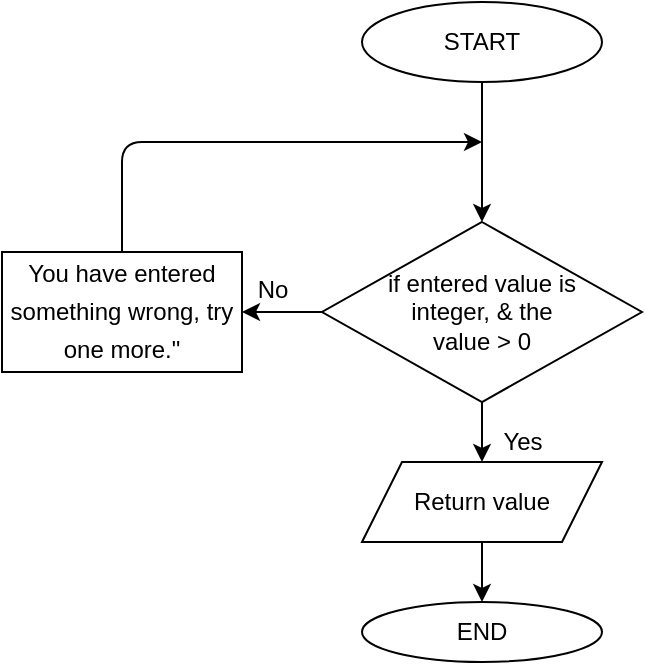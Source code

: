 <mxfile>
    <diagram id="kePlRdSOec5uk_KAqbgo" name="Страница 1">
        <mxGraphModel dx="2787" dy="2516" grid="1" gridSize="10" guides="1" tooltips="1" connect="1" arrows="1" fold="1" page="1" pageScale="1" pageWidth="827" pageHeight="1169" math="0" shadow="0">
            <root>
                <mxCell id="0"/>
                <mxCell id="1" parent="0"/>
                <mxCell id="8" value="" style="edgeStyle=none;html=1;" edge="1" parent="1" source="9" target="11">
                    <mxGeometry relative="1" as="geometry"/>
                </mxCell>
                <mxCell id="9" value="START" style="ellipse;whiteSpace=wrap;html=1;" vertex="1" parent="1">
                    <mxGeometry x="390" y="-810" width="120" height="40" as="geometry"/>
                </mxCell>
                <mxCell id="10" value="" style="edgeStyle=none;html=1;" edge="1" parent="1" source="11" target="13">
                    <mxGeometry relative="1" as="geometry"/>
                </mxCell>
                <mxCell id="16" value="" style="edgeStyle=none;html=1;" edge="1" parent="1" source="11" target="15">
                    <mxGeometry relative="1" as="geometry"/>
                </mxCell>
                <mxCell id="11" value="if entered value is &lt;br&gt;integer, &amp;amp; the &lt;br&gt;value &amp;gt; 0" style="rhombus;whiteSpace=wrap;html=1;" vertex="1" parent="1">
                    <mxGeometry x="370" y="-700" width="160" height="90" as="geometry"/>
                </mxCell>
                <mxCell id="12" style="edgeStyle=none;html=1;" edge="1" parent="1" source="13">
                    <mxGeometry relative="1" as="geometry">
                        <mxPoint x="450" y="-740" as="targetPoint"/>
                        <Array as="points">
                            <mxPoint x="270" y="-740"/>
                        </Array>
                    </mxGeometry>
                </mxCell>
                <mxCell id="13" value="&lt;div style=&quot;background-color: rgb(255 , 255 , 255) ; line-height: 19px&quot;&gt;&lt;font style=&quot;font-size: 12px&quot;&gt;You have entered something wrong, try one more.&quot;&lt;/font&gt;&lt;/div&gt;" style="whiteSpace=wrap;html=1;" vertex="1" parent="1">
                    <mxGeometry x="210" y="-685" width="120" height="60" as="geometry"/>
                </mxCell>
                <mxCell id="14" value="No" style="text;html=1;align=center;verticalAlign=middle;resizable=0;points=[];autosize=1;strokeColor=none;" vertex="1" parent="1">
                    <mxGeometry x="330" y="-676" width="30" height="20" as="geometry"/>
                </mxCell>
                <mxCell id="19" value="" style="edgeStyle=none;html=1;" edge="1" parent="1" source="15" target="18">
                    <mxGeometry relative="1" as="geometry"/>
                </mxCell>
                <mxCell id="15" value="Return value" style="shape=parallelogram;perimeter=parallelogramPerimeter;whiteSpace=wrap;html=1;fixedSize=1;" vertex="1" parent="1">
                    <mxGeometry x="390" y="-580" width="120" height="40" as="geometry"/>
                </mxCell>
                <mxCell id="17" value="Yes" style="text;html=1;align=center;verticalAlign=middle;resizable=0;points=[];autosize=1;strokeColor=none;" vertex="1" parent="1">
                    <mxGeometry x="450" y="-600" width="40" height="20" as="geometry"/>
                </mxCell>
                <mxCell id="18" value="END" style="ellipse;whiteSpace=wrap;html=1;" vertex="1" parent="1">
                    <mxGeometry x="390" y="-510" width="120" height="30" as="geometry"/>
                </mxCell>
            </root>
        </mxGraphModel>
    </diagram>
</mxfile>